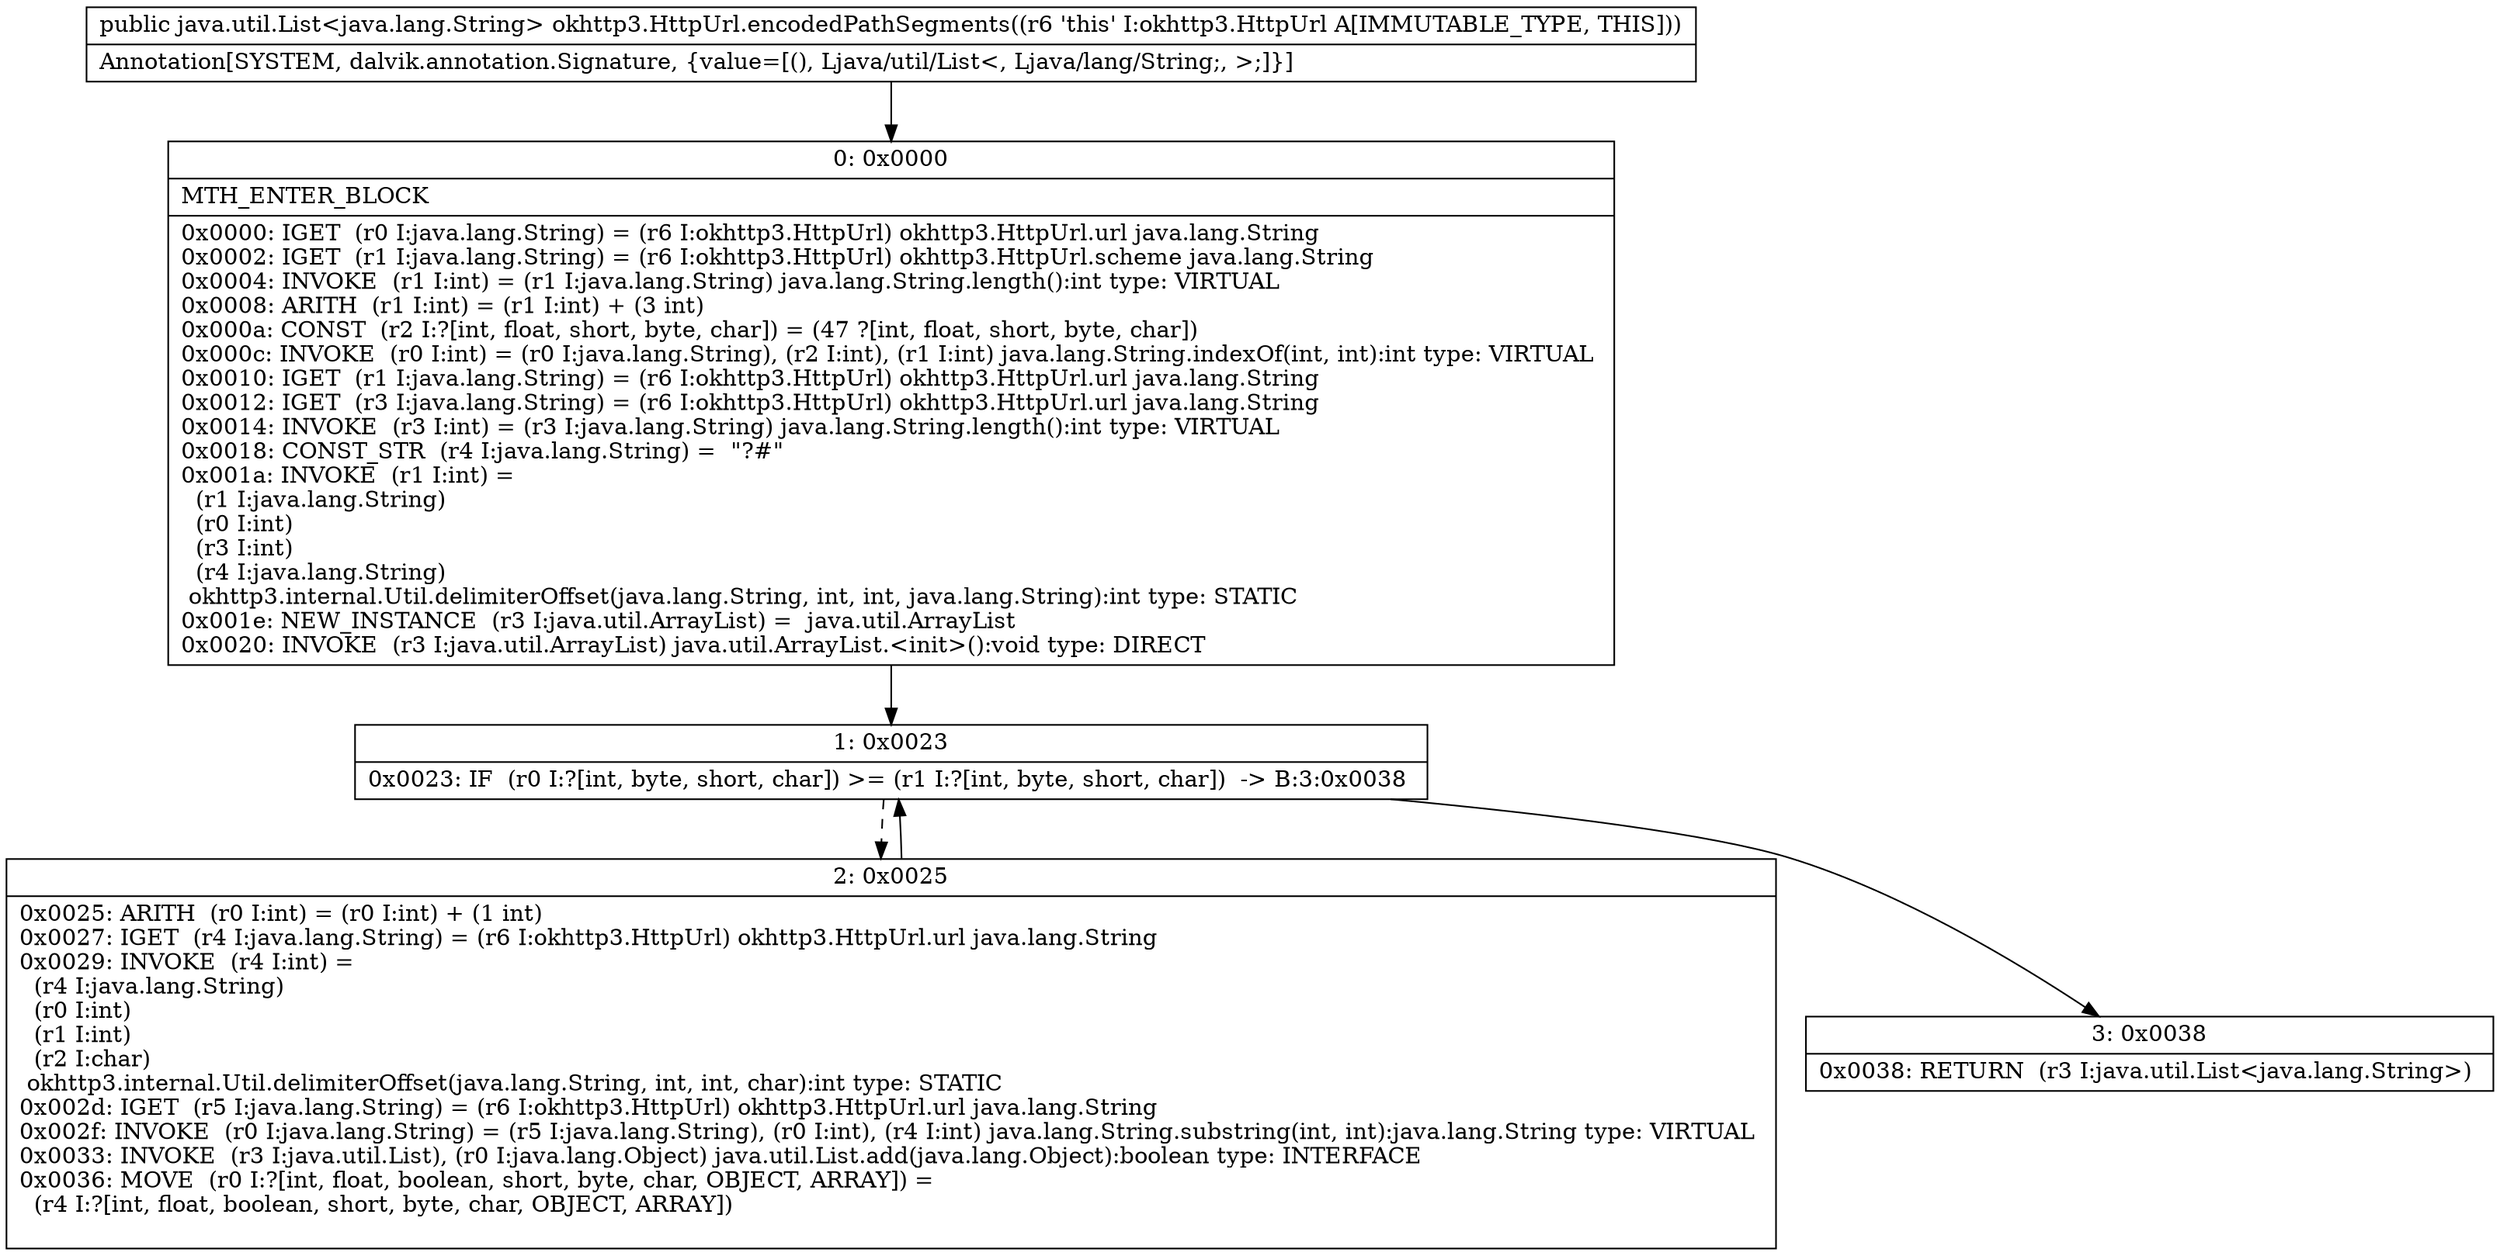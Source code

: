 digraph "CFG forokhttp3.HttpUrl.encodedPathSegments()Ljava\/util\/List;" {
Node_0 [shape=record,label="{0\:\ 0x0000|MTH_ENTER_BLOCK\l|0x0000: IGET  (r0 I:java.lang.String) = (r6 I:okhttp3.HttpUrl) okhttp3.HttpUrl.url java.lang.String \l0x0002: IGET  (r1 I:java.lang.String) = (r6 I:okhttp3.HttpUrl) okhttp3.HttpUrl.scheme java.lang.String \l0x0004: INVOKE  (r1 I:int) = (r1 I:java.lang.String) java.lang.String.length():int type: VIRTUAL \l0x0008: ARITH  (r1 I:int) = (r1 I:int) + (3 int) \l0x000a: CONST  (r2 I:?[int, float, short, byte, char]) = (47 ?[int, float, short, byte, char]) \l0x000c: INVOKE  (r0 I:int) = (r0 I:java.lang.String), (r2 I:int), (r1 I:int) java.lang.String.indexOf(int, int):int type: VIRTUAL \l0x0010: IGET  (r1 I:java.lang.String) = (r6 I:okhttp3.HttpUrl) okhttp3.HttpUrl.url java.lang.String \l0x0012: IGET  (r3 I:java.lang.String) = (r6 I:okhttp3.HttpUrl) okhttp3.HttpUrl.url java.lang.String \l0x0014: INVOKE  (r3 I:int) = (r3 I:java.lang.String) java.lang.String.length():int type: VIRTUAL \l0x0018: CONST_STR  (r4 I:java.lang.String) =  \"?#\" \l0x001a: INVOKE  (r1 I:int) = \l  (r1 I:java.lang.String)\l  (r0 I:int)\l  (r3 I:int)\l  (r4 I:java.lang.String)\l okhttp3.internal.Util.delimiterOffset(java.lang.String, int, int, java.lang.String):int type: STATIC \l0x001e: NEW_INSTANCE  (r3 I:java.util.ArrayList) =  java.util.ArrayList \l0x0020: INVOKE  (r3 I:java.util.ArrayList) java.util.ArrayList.\<init\>():void type: DIRECT \l}"];
Node_1 [shape=record,label="{1\:\ 0x0023|0x0023: IF  (r0 I:?[int, byte, short, char]) \>= (r1 I:?[int, byte, short, char])  \-\> B:3:0x0038 \l}"];
Node_2 [shape=record,label="{2\:\ 0x0025|0x0025: ARITH  (r0 I:int) = (r0 I:int) + (1 int) \l0x0027: IGET  (r4 I:java.lang.String) = (r6 I:okhttp3.HttpUrl) okhttp3.HttpUrl.url java.lang.String \l0x0029: INVOKE  (r4 I:int) = \l  (r4 I:java.lang.String)\l  (r0 I:int)\l  (r1 I:int)\l  (r2 I:char)\l okhttp3.internal.Util.delimiterOffset(java.lang.String, int, int, char):int type: STATIC \l0x002d: IGET  (r5 I:java.lang.String) = (r6 I:okhttp3.HttpUrl) okhttp3.HttpUrl.url java.lang.String \l0x002f: INVOKE  (r0 I:java.lang.String) = (r5 I:java.lang.String), (r0 I:int), (r4 I:int) java.lang.String.substring(int, int):java.lang.String type: VIRTUAL \l0x0033: INVOKE  (r3 I:java.util.List), (r0 I:java.lang.Object) java.util.List.add(java.lang.Object):boolean type: INTERFACE \l0x0036: MOVE  (r0 I:?[int, float, boolean, short, byte, char, OBJECT, ARRAY]) = \l  (r4 I:?[int, float, boolean, short, byte, char, OBJECT, ARRAY])\l \l}"];
Node_3 [shape=record,label="{3\:\ 0x0038|0x0038: RETURN  (r3 I:java.util.List\<java.lang.String\>) \l}"];
MethodNode[shape=record,label="{public java.util.List\<java.lang.String\> okhttp3.HttpUrl.encodedPathSegments((r6 'this' I:okhttp3.HttpUrl A[IMMUTABLE_TYPE, THIS]))  | Annotation[SYSTEM, dalvik.annotation.Signature, \{value=[(), Ljava\/util\/List\<, Ljava\/lang\/String;, \>;]\}]\l}"];
MethodNode -> Node_0;
Node_0 -> Node_1;
Node_1 -> Node_2[style=dashed];
Node_1 -> Node_3;
Node_2 -> Node_1;
}

